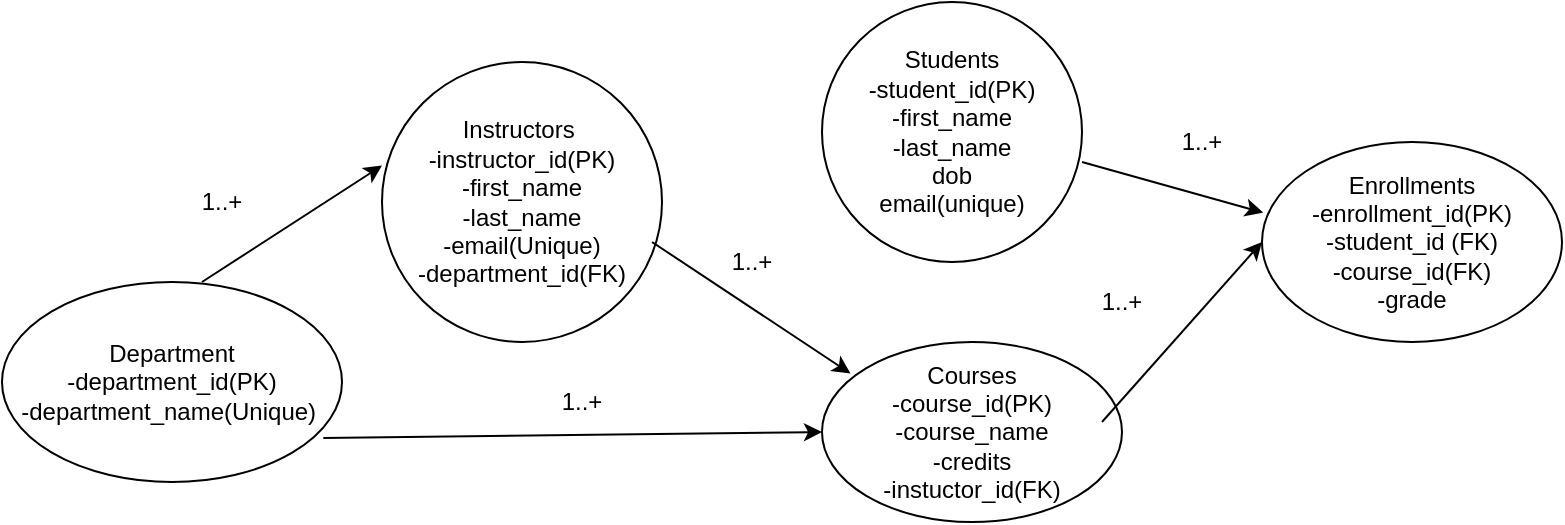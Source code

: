 <mxfile version="24.8.8">
  <diagram id="R2lEEEUBdFMjLlhIrx00" name="Page-1">
    <mxGraphModel grid="1" page="1" gridSize="10" guides="1" tooltips="1" connect="1" arrows="1" fold="1" pageScale="1" pageWidth="850" pageHeight="1100" math="0" shadow="0" extFonts="Permanent Marker^https://fonts.googleapis.com/css?family=Permanent+Marker">
      <root>
        <mxCell id="0" />
        <mxCell id="1" parent="0" />
        <mxCell id="FHAad_lz4nSXdnKCfsJ0-1" value="Department&lt;div&gt;-department_id(PK)&lt;/div&gt;&lt;div&gt;-department_name(Unique)&amp;nbsp;&lt;/div&gt;" style="ellipse;whiteSpace=wrap;html=1;" vertex="1" parent="1">
          <mxGeometry x="50" y="270" width="170" height="100" as="geometry" />
        </mxCell>
        <mxCell id="FHAad_lz4nSXdnKCfsJ0-2" value="Instructors&amp;nbsp;&lt;div&gt;-instructor_id(PK)&lt;/div&gt;&lt;div&gt;-first_name&lt;/div&gt;&lt;div&gt;-last_name&lt;/div&gt;&lt;div&gt;-email(Unique)&lt;/div&gt;&lt;div&gt;-department_id(FK)&lt;/div&gt;" style="ellipse;whiteSpace=wrap;html=1;aspect=fixed;" vertex="1" parent="1">
          <mxGeometry x="240" y="160" width="140" height="140" as="geometry" />
        </mxCell>
        <mxCell id="FHAad_lz4nSXdnKCfsJ0-4" value="" style="endArrow=classic;html=1;rounded=0;entryX=0;entryY=0.37;entryDx=0;entryDy=0;entryPerimeter=0;" edge="1" parent="1" target="FHAad_lz4nSXdnKCfsJ0-2">
          <mxGeometry width="50" height="50" relative="1" as="geometry">
            <mxPoint x="150" y="270" as="sourcePoint" />
            <mxPoint x="200" y="220" as="targetPoint" />
          </mxGeometry>
        </mxCell>
        <mxCell id="FHAad_lz4nSXdnKCfsJ0-5" value="Courses&lt;div&gt;-course_id(PK)&lt;/div&gt;&lt;div&gt;-course_name&lt;/div&gt;&lt;div&gt;-credits&lt;/div&gt;&lt;div&gt;-instuctor_id(FK)&lt;/div&gt;" style="ellipse;whiteSpace=wrap;html=1;" vertex="1" parent="1">
          <mxGeometry x="460" y="300" width="150" height="90" as="geometry" />
        </mxCell>
        <mxCell id="FHAad_lz4nSXdnKCfsJ0-10" value="" style="endArrow=classic;html=1;rounded=0;entryX=0.095;entryY=0.175;entryDx=0;entryDy=0;entryPerimeter=0;" edge="1" parent="1" target="FHAad_lz4nSXdnKCfsJ0-5">
          <mxGeometry width="50" height="50" relative="1" as="geometry">
            <mxPoint x="375" y="250" as="sourcePoint" />
            <mxPoint x="425" y="200" as="targetPoint" />
          </mxGeometry>
        </mxCell>
        <mxCell id="FHAad_lz4nSXdnKCfsJ0-11" value="Students&lt;div&gt;-student_id(PK)&lt;/div&gt;&lt;div&gt;-first_name&lt;/div&gt;&lt;div&gt;-last_name&lt;/div&gt;&lt;div&gt;dob&lt;/div&gt;&lt;div&gt;email(unique)&lt;/div&gt;" style="ellipse;whiteSpace=wrap;html=1;aspect=fixed;" vertex="1" parent="1">
          <mxGeometry x="460" y="130" width="130" height="130" as="geometry" />
        </mxCell>
        <mxCell id="FHAad_lz4nSXdnKCfsJ0-13" value="Enrollments&lt;div&gt;-enrollment_id(PK)&lt;/div&gt;&lt;div&gt;-student_id (FK)&lt;/div&gt;&lt;div&gt;-course_id(FK)&lt;/div&gt;&lt;div&gt;-grade&lt;/div&gt;" style="ellipse;whiteSpace=wrap;html=1;" vertex="1" parent="1">
          <mxGeometry x="680" y="200" width="150" height="100" as="geometry" />
        </mxCell>
        <mxCell id="FHAad_lz4nSXdnKCfsJ0-14" value="" style="endArrow=classic;html=1;rounded=0;entryX=0.004;entryY=0.353;entryDx=0;entryDy=0;entryPerimeter=0;" edge="1" parent="1" target="FHAad_lz4nSXdnKCfsJ0-13">
          <mxGeometry width="50" height="50" relative="1" as="geometry">
            <mxPoint x="590" y="210" as="sourcePoint" />
            <mxPoint x="640" y="160" as="targetPoint" />
          </mxGeometry>
        </mxCell>
        <mxCell id="FHAad_lz4nSXdnKCfsJ0-15" value="" style="endArrow=classic;html=1;rounded=0;entryX=0;entryY=0.5;entryDx=0;entryDy=0;" edge="1" parent="1" target="FHAad_lz4nSXdnKCfsJ0-13">
          <mxGeometry width="50" height="50" relative="1" as="geometry">
            <mxPoint x="600" y="340" as="sourcePoint" />
            <mxPoint x="630" y="280" as="targetPoint" />
            <Array as="points" />
          </mxGeometry>
        </mxCell>
        <mxCell id="FHAad_lz4nSXdnKCfsJ0-17" value="" style="endArrow=classic;html=1;rounded=0;exitX=0.945;exitY=0.78;exitDx=0;exitDy=0;exitPerimeter=0;entryX=0;entryY=0.5;entryDx=0;entryDy=0;" edge="1" parent="1" source="FHAad_lz4nSXdnKCfsJ0-1" target="FHAad_lz4nSXdnKCfsJ0-5">
          <mxGeometry width="50" height="50" relative="1" as="geometry">
            <mxPoint x="211" y="348" as="sourcePoint" />
            <mxPoint x="390" y="350" as="targetPoint" />
          </mxGeometry>
        </mxCell>
        <UserObject label="1..+" placeholders="1" name="Variable" id="FHAad_lz4nSXdnKCfsJ0-18">
          <mxCell style="text;html=1;strokeColor=none;fillColor=none;align=center;verticalAlign=middle;whiteSpace=wrap;overflow=hidden;" vertex="1" parent="1">
            <mxGeometry x="385" y="250" width="80" height="20" as="geometry" />
          </mxCell>
        </UserObject>
        <UserObject label="1..+" placeholders="1" name="Variable" id="FHAad_lz4nSXdnKCfsJ0-19">
          <mxCell style="text;html=1;strokeColor=none;fillColor=none;align=center;verticalAlign=middle;whiteSpace=wrap;overflow=hidden;" vertex="1" parent="1">
            <mxGeometry x="300" y="320" width="80" height="20" as="geometry" />
          </mxCell>
        </UserObject>
        <UserObject label="1..+" placeholders="1" name="Variable" id="FHAad_lz4nSXdnKCfsJ0-20">
          <mxCell style="text;html=1;strokeColor=none;fillColor=none;align=center;verticalAlign=middle;whiteSpace=wrap;overflow=hidden;" vertex="1" parent="1">
            <mxGeometry x="120" y="220" width="80" height="20" as="geometry" />
          </mxCell>
        </UserObject>
        <UserObject label="1..+" placeholders="1" name="Variable" id="FHAad_lz4nSXdnKCfsJ0-21">
          <mxCell style="text;html=1;strokeColor=none;fillColor=none;align=center;verticalAlign=middle;whiteSpace=wrap;overflow=hidden;" vertex="1" parent="1">
            <mxGeometry x="570" y="270" width="80" height="20" as="geometry" />
          </mxCell>
        </UserObject>
        <UserObject label="1..+" placeholders="1" name="Variable" id="FHAad_lz4nSXdnKCfsJ0-22">
          <mxCell style="text;html=1;strokeColor=none;fillColor=none;align=center;verticalAlign=middle;whiteSpace=wrap;overflow=hidden;" vertex="1" parent="1">
            <mxGeometry x="610" y="190" width="80" height="20" as="geometry" />
          </mxCell>
        </UserObject>
      </root>
    </mxGraphModel>
  </diagram>
</mxfile>

